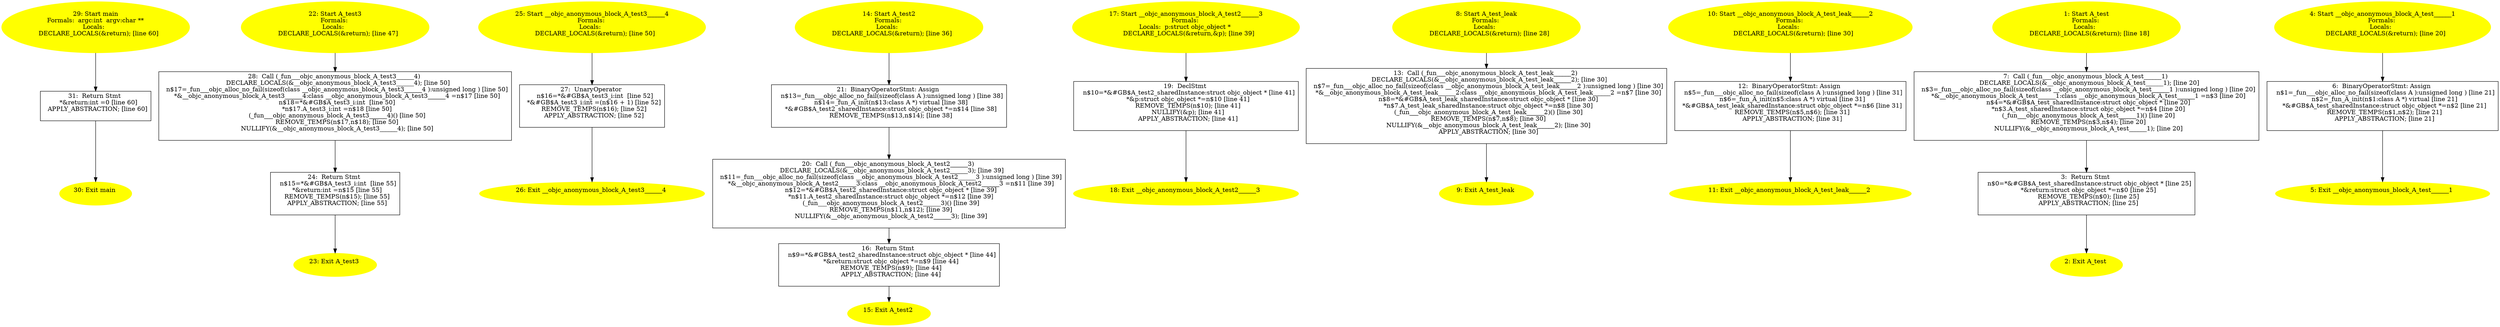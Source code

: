 /* @generated */
digraph iCFG {
31 [label="31:  Return Stmt \n   *&return:int =0 [line 60]\n  APPLY_ABSTRACTION; [line 60]\n " shape="box"]
	

	 31 -> 30 ;
30 [label="30: Exit main \n  " color=yellow style=filled]
	

29 [label="29: Start main\nFormals:  argc:int  argv:char **\nLocals:  \n   DECLARE_LOCALS(&return); [line 60]\n " color=yellow style=filled]
	

	 29 -> 31 ;
28 [label="28:  Call (_fun___objc_anonymous_block_A_test3______4) \n   DECLARE_LOCALS(&__objc_anonymous_block_A_test3______4); [line 50]\n  n$17=_fun___objc_alloc_no_fail(sizeof(class __objc_anonymous_block_A_test3______4 ):unsigned long ) [line 50]\n  *&__objc_anonymous_block_A_test3______4:class __objc_anonymous_block_A_test3______4 =n$17 [line 50]\n  n$18=*&#GB$A_test3_i:int  [line 50]\n  *n$17.A_test3_i:int =n$18 [line 50]\n  (_fun___objc_anonymous_block_A_test3______4)() [line 50]\n  REMOVE_TEMPS(n$17,n$18); [line 50]\n  NULLIFY(&__objc_anonymous_block_A_test3______4); [line 50]\n " shape="box"]
	

	 28 -> 24 ;
27 [label="27:  UnaryOperator \n   n$16=*&#GB$A_test3_i:int  [line 52]\n  *&#GB$A_test3_i:int =(n$16 + 1) [line 52]\n  REMOVE_TEMPS(n$16); [line 52]\n  APPLY_ABSTRACTION; [line 52]\n " shape="box"]
	

	 27 -> 26 ;
26 [label="26: Exit __objc_anonymous_block_A_test3______4 \n  " color=yellow style=filled]
	

25 [label="25: Start __objc_anonymous_block_A_test3______4\nFormals: \nLocals:  \n   DECLARE_LOCALS(&return); [line 50]\n " color=yellow style=filled]
	

	 25 -> 27 ;
24 [label="24:  Return Stmt \n   n$15=*&#GB$A_test3_i:int  [line 55]\n  *&return:int =n$15 [line 55]\n  REMOVE_TEMPS(n$15); [line 55]\n  APPLY_ABSTRACTION; [line 55]\n " shape="box"]
	

	 24 -> 23 ;
23 [label="23: Exit A_test3 \n  " color=yellow style=filled]
	

22 [label="22: Start A_test3\nFormals: \nLocals:  \n   DECLARE_LOCALS(&return); [line 47]\n " color=yellow style=filled]
	

	 22 -> 28 ;
21 [label="21:  BinaryOperatorStmt: Assign \n   n$13=_fun___objc_alloc_no_fail(sizeof(class A ):unsigned long ) [line 38]\n  n$14=_fun_A_init(n$13:class A *) virtual [line 38]\n  *&#GB$A_test2_sharedInstance:struct objc_object *=n$14 [line 38]\n  REMOVE_TEMPS(n$13,n$14); [line 38]\n " shape="box"]
	

	 21 -> 20 ;
20 [label="20:  Call (_fun___objc_anonymous_block_A_test2______3) \n   DECLARE_LOCALS(&__objc_anonymous_block_A_test2______3); [line 39]\n  n$11=_fun___objc_alloc_no_fail(sizeof(class __objc_anonymous_block_A_test2______3 ):unsigned long ) [line 39]\n  *&__objc_anonymous_block_A_test2______3:class __objc_anonymous_block_A_test2______3 =n$11 [line 39]\n  n$12=*&#GB$A_test2_sharedInstance:struct objc_object * [line 39]\n  *n$11.A_test2_sharedInstance:struct objc_object *=n$12 [line 39]\n  (_fun___objc_anonymous_block_A_test2______3)() [line 39]\n  REMOVE_TEMPS(n$11,n$12); [line 39]\n  NULLIFY(&__objc_anonymous_block_A_test2______3); [line 39]\n " shape="box"]
	

	 20 -> 16 ;
19 [label="19:  DeclStmt \n   n$10=*&#GB$A_test2_sharedInstance:struct objc_object * [line 41]\n  *&p:struct objc_object *=n$10 [line 41]\n  REMOVE_TEMPS(n$10); [line 41]\n  NULLIFY(&p); [line 41]\n  APPLY_ABSTRACTION; [line 41]\n " shape="box"]
	

	 19 -> 18 ;
18 [label="18: Exit __objc_anonymous_block_A_test2______3 \n  " color=yellow style=filled]
	

17 [label="17: Start __objc_anonymous_block_A_test2______3\nFormals: \nLocals:  p:struct objc_object * \n   DECLARE_LOCALS(&return,&p); [line 39]\n " color=yellow style=filled]
	

	 17 -> 19 ;
16 [label="16:  Return Stmt \n   n$9=*&#GB$A_test2_sharedInstance:struct objc_object * [line 44]\n  *&return:struct objc_object *=n$9 [line 44]\n  REMOVE_TEMPS(n$9); [line 44]\n  APPLY_ABSTRACTION; [line 44]\n " shape="box"]
	

	 16 -> 15 ;
15 [label="15: Exit A_test2 \n  " color=yellow style=filled]
	

14 [label="14: Start A_test2\nFormals: \nLocals:  \n   DECLARE_LOCALS(&return); [line 36]\n " color=yellow style=filled]
	

	 14 -> 21 ;
13 [label="13:  Call (_fun___objc_anonymous_block_A_test_leak______2) \n   DECLARE_LOCALS(&__objc_anonymous_block_A_test_leak______2); [line 30]\n  n$7=_fun___objc_alloc_no_fail(sizeof(class __objc_anonymous_block_A_test_leak______2 ):unsigned long ) [line 30]\n  *&__objc_anonymous_block_A_test_leak______2:class __objc_anonymous_block_A_test_leak______2 =n$7 [line 30]\n  n$8=*&#GB$A_test_leak_sharedInstance:struct objc_object * [line 30]\n  *n$7.A_test_leak_sharedInstance:struct objc_object *=n$8 [line 30]\n  (_fun___objc_anonymous_block_A_test_leak______2)() [line 30]\n  REMOVE_TEMPS(n$7,n$8); [line 30]\n  NULLIFY(&__objc_anonymous_block_A_test_leak______2); [line 30]\n  APPLY_ABSTRACTION; [line 30]\n " shape="box"]
	

	 13 -> 9 ;
12 [label="12:  BinaryOperatorStmt: Assign \n   n$5=_fun___objc_alloc_no_fail(sizeof(class A ):unsigned long ) [line 31]\n  n$6=_fun_A_init(n$5:class A *) virtual [line 31]\n  *&#GB$A_test_leak_sharedInstance:struct objc_object *=n$6 [line 31]\n  REMOVE_TEMPS(n$5,n$6); [line 31]\n  APPLY_ABSTRACTION; [line 31]\n " shape="box"]
	

	 12 -> 11 ;
11 [label="11: Exit __objc_anonymous_block_A_test_leak______2 \n  " color=yellow style=filled]
	

10 [label="10: Start __objc_anonymous_block_A_test_leak______2\nFormals: \nLocals:  \n   DECLARE_LOCALS(&return); [line 30]\n " color=yellow style=filled]
	

	 10 -> 12 ;
9 [label="9: Exit A_test_leak \n  " color=yellow style=filled]
	

8 [label="8: Start A_test_leak\nFormals: \nLocals:  \n   DECLARE_LOCALS(&return); [line 28]\n " color=yellow style=filled]
	

	 8 -> 13 ;
7 [label="7:  Call (_fun___objc_anonymous_block_A_test______1) \n   DECLARE_LOCALS(&__objc_anonymous_block_A_test______1); [line 20]\n  n$3=_fun___objc_alloc_no_fail(sizeof(class __objc_anonymous_block_A_test______1 ):unsigned long ) [line 20]\n  *&__objc_anonymous_block_A_test______1:class __objc_anonymous_block_A_test______1 =n$3 [line 20]\n  n$4=*&#GB$A_test_sharedInstance:struct objc_object * [line 20]\n  *n$3.A_test_sharedInstance:struct objc_object *=n$4 [line 20]\n  (_fun___objc_anonymous_block_A_test______1)() [line 20]\n  REMOVE_TEMPS(n$3,n$4); [line 20]\n  NULLIFY(&__objc_anonymous_block_A_test______1); [line 20]\n " shape="box"]
	

	 7 -> 3 ;
6 [label="6:  BinaryOperatorStmt: Assign \n   n$1=_fun___objc_alloc_no_fail(sizeof(class A ):unsigned long ) [line 21]\n  n$2=_fun_A_init(n$1:class A *) virtual [line 21]\n  *&#GB$A_test_sharedInstance:struct objc_object *=n$2 [line 21]\n  REMOVE_TEMPS(n$1,n$2); [line 21]\n  APPLY_ABSTRACTION; [line 21]\n " shape="box"]
	

	 6 -> 5 ;
5 [label="5: Exit __objc_anonymous_block_A_test______1 \n  " color=yellow style=filled]
	

4 [label="4: Start __objc_anonymous_block_A_test______1\nFormals: \nLocals:  \n   DECLARE_LOCALS(&return); [line 20]\n " color=yellow style=filled]
	

	 4 -> 6 ;
3 [label="3:  Return Stmt \n   n$0=*&#GB$A_test_sharedInstance:struct objc_object * [line 25]\n  *&return:struct objc_object *=n$0 [line 25]\n  REMOVE_TEMPS(n$0); [line 25]\n  APPLY_ABSTRACTION; [line 25]\n " shape="box"]
	

	 3 -> 2 ;
2 [label="2: Exit A_test \n  " color=yellow style=filled]
	

1 [label="1: Start A_test\nFormals: \nLocals:  \n   DECLARE_LOCALS(&return); [line 18]\n " color=yellow style=filled]
	

	 1 -> 7 ;
}
